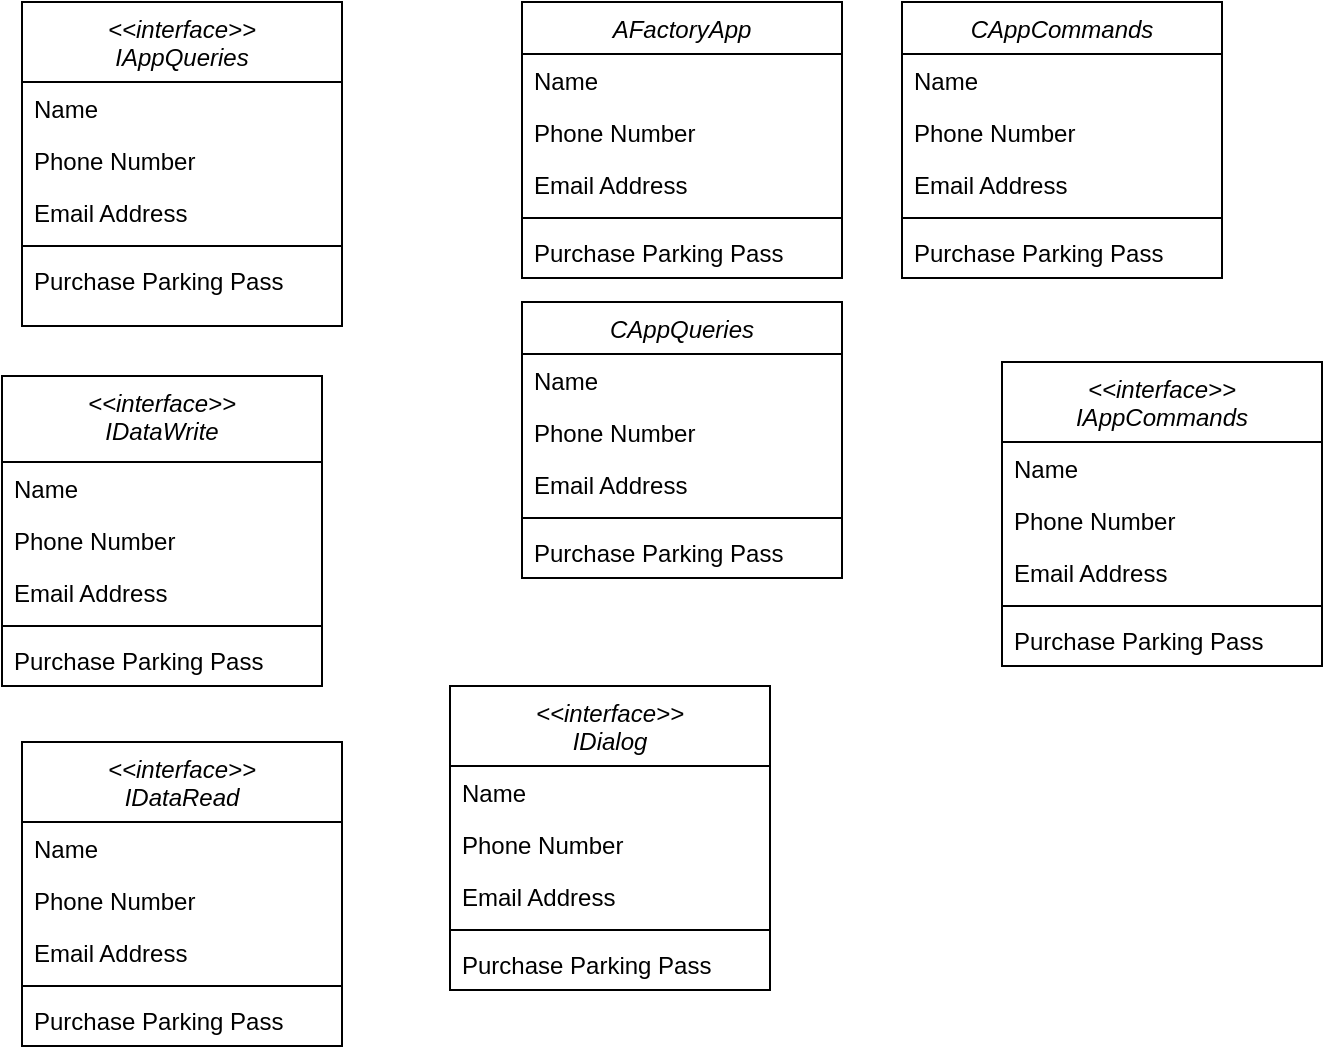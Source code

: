 <mxfile version="16.5.1" type="device"><diagram id="C5RBs43oDa-KdzZeNtuy" name="Page-1"><mxGraphModel dx="1102" dy="948" grid="1" gridSize="10" guides="1" tooltips="1" connect="1" arrows="1" fold="1" page="1" pageScale="1" pageWidth="827" pageHeight="1169" math="0" shadow="0"><root><mxCell id="WIyWlLk6GJQsqaUBKTNV-0"/><mxCell id="WIyWlLk6GJQsqaUBKTNV-1" parent="WIyWlLk6GJQsqaUBKTNV-0"/><mxCell id="zkfFHV4jXpPFQw0GAbJ--0" value="&lt;&lt;interface&gt;&gt;&#10;IAppQueries" style="swimlane;fontStyle=2;align=center;verticalAlign=top;childLayout=stackLayout;horizontal=1;startSize=40;horizontalStack=0;resizeParent=1;resizeLast=0;collapsible=1;marginBottom=0;rounded=0;shadow=0;strokeWidth=1;" parent="WIyWlLk6GJQsqaUBKTNV-1" vertex="1"><mxGeometry x="40" y="40" width="160" height="162" as="geometry"><mxRectangle x="230" y="140" width="160" height="26" as="alternateBounds"/></mxGeometry></mxCell><mxCell id="zkfFHV4jXpPFQw0GAbJ--1" value="Name" style="text;align=left;verticalAlign=top;spacingLeft=4;spacingRight=4;overflow=hidden;rotatable=0;points=[[0,0.5],[1,0.5]];portConstraint=eastwest;" parent="zkfFHV4jXpPFQw0GAbJ--0" vertex="1"><mxGeometry y="40" width="160" height="26" as="geometry"/></mxCell><mxCell id="zkfFHV4jXpPFQw0GAbJ--2" value="Phone Number" style="text;align=left;verticalAlign=top;spacingLeft=4;spacingRight=4;overflow=hidden;rotatable=0;points=[[0,0.5],[1,0.5]];portConstraint=eastwest;rounded=0;shadow=0;html=0;" parent="zkfFHV4jXpPFQw0GAbJ--0" vertex="1"><mxGeometry y="66" width="160" height="26" as="geometry"/></mxCell><mxCell id="zkfFHV4jXpPFQw0GAbJ--3" value="Email Address" style="text;align=left;verticalAlign=top;spacingLeft=4;spacingRight=4;overflow=hidden;rotatable=0;points=[[0,0.5],[1,0.5]];portConstraint=eastwest;rounded=0;shadow=0;html=0;" parent="zkfFHV4jXpPFQw0GAbJ--0" vertex="1"><mxGeometry y="92" width="160" height="26" as="geometry"/></mxCell><mxCell id="zkfFHV4jXpPFQw0GAbJ--4" value="" style="line;html=1;strokeWidth=1;align=left;verticalAlign=middle;spacingTop=-1;spacingLeft=3;spacingRight=3;rotatable=0;labelPosition=right;points=[];portConstraint=eastwest;" parent="zkfFHV4jXpPFQw0GAbJ--0" vertex="1"><mxGeometry y="118" width="160" height="8" as="geometry"/></mxCell><mxCell id="zkfFHV4jXpPFQw0GAbJ--5" value="Purchase Parking Pass" style="text;align=left;verticalAlign=top;spacingLeft=4;spacingRight=4;overflow=hidden;rotatable=0;points=[[0,0.5],[1,0.5]];portConstraint=eastwest;" parent="zkfFHV4jXpPFQw0GAbJ--0" vertex="1"><mxGeometry y="126" width="160" height="26" as="geometry"/></mxCell><mxCell id="UpxQK8jyaF3bZP_mOwA_-0" value="AFactoryApp" style="swimlane;fontStyle=2;align=center;verticalAlign=top;childLayout=stackLayout;horizontal=1;startSize=26;horizontalStack=0;resizeParent=1;resizeLast=0;collapsible=1;marginBottom=0;rounded=0;shadow=0;strokeWidth=1;" vertex="1" parent="WIyWlLk6GJQsqaUBKTNV-1"><mxGeometry x="290" y="40" width="160" height="138" as="geometry"><mxRectangle x="230" y="140" width="160" height="26" as="alternateBounds"/></mxGeometry></mxCell><mxCell id="UpxQK8jyaF3bZP_mOwA_-1" value="Name" style="text;align=left;verticalAlign=top;spacingLeft=4;spacingRight=4;overflow=hidden;rotatable=0;points=[[0,0.5],[1,0.5]];portConstraint=eastwest;" vertex="1" parent="UpxQK8jyaF3bZP_mOwA_-0"><mxGeometry y="26" width="160" height="26" as="geometry"/></mxCell><mxCell id="UpxQK8jyaF3bZP_mOwA_-2" value="Phone Number" style="text;align=left;verticalAlign=top;spacingLeft=4;spacingRight=4;overflow=hidden;rotatable=0;points=[[0,0.5],[1,0.5]];portConstraint=eastwest;rounded=0;shadow=0;html=0;" vertex="1" parent="UpxQK8jyaF3bZP_mOwA_-0"><mxGeometry y="52" width="160" height="26" as="geometry"/></mxCell><mxCell id="UpxQK8jyaF3bZP_mOwA_-3" value="Email Address" style="text;align=left;verticalAlign=top;spacingLeft=4;spacingRight=4;overflow=hidden;rotatable=0;points=[[0,0.5],[1,0.5]];portConstraint=eastwest;rounded=0;shadow=0;html=0;" vertex="1" parent="UpxQK8jyaF3bZP_mOwA_-0"><mxGeometry y="78" width="160" height="26" as="geometry"/></mxCell><mxCell id="UpxQK8jyaF3bZP_mOwA_-4" value="" style="line;html=1;strokeWidth=1;align=left;verticalAlign=middle;spacingTop=-1;spacingLeft=3;spacingRight=3;rotatable=0;labelPosition=right;points=[];portConstraint=eastwest;" vertex="1" parent="UpxQK8jyaF3bZP_mOwA_-0"><mxGeometry y="104" width="160" height="8" as="geometry"/></mxCell><mxCell id="UpxQK8jyaF3bZP_mOwA_-5" value="Purchase Parking Pass" style="text;align=left;verticalAlign=top;spacingLeft=4;spacingRight=4;overflow=hidden;rotatable=0;points=[[0,0.5],[1,0.5]];portConstraint=eastwest;" vertex="1" parent="UpxQK8jyaF3bZP_mOwA_-0"><mxGeometry y="112" width="160" height="26" as="geometry"/></mxCell><mxCell id="UpxQK8jyaF3bZP_mOwA_-6" value="&lt;&lt;interface&gt;&gt;&#10;IAppCommands" style="swimlane;fontStyle=2;align=center;verticalAlign=top;childLayout=stackLayout;horizontal=1;startSize=40;horizontalStack=0;resizeParent=1;resizeLast=0;collapsible=1;marginBottom=0;rounded=0;shadow=0;strokeWidth=1;" vertex="1" parent="WIyWlLk6GJQsqaUBKTNV-1"><mxGeometry x="530" y="220" width="160" height="152" as="geometry"><mxRectangle x="230" y="140" width="160" height="26" as="alternateBounds"/></mxGeometry></mxCell><mxCell id="UpxQK8jyaF3bZP_mOwA_-7" value="Name" style="text;align=left;verticalAlign=top;spacingLeft=4;spacingRight=4;overflow=hidden;rotatable=0;points=[[0,0.5],[1,0.5]];portConstraint=eastwest;" vertex="1" parent="UpxQK8jyaF3bZP_mOwA_-6"><mxGeometry y="40" width="160" height="26" as="geometry"/></mxCell><mxCell id="UpxQK8jyaF3bZP_mOwA_-8" value="Phone Number" style="text;align=left;verticalAlign=top;spacingLeft=4;spacingRight=4;overflow=hidden;rotatable=0;points=[[0,0.5],[1,0.5]];portConstraint=eastwest;rounded=0;shadow=0;html=0;" vertex="1" parent="UpxQK8jyaF3bZP_mOwA_-6"><mxGeometry y="66" width="160" height="26" as="geometry"/></mxCell><mxCell id="UpxQK8jyaF3bZP_mOwA_-9" value="Email Address" style="text;align=left;verticalAlign=top;spacingLeft=4;spacingRight=4;overflow=hidden;rotatable=0;points=[[0,0.5],[1,0.5]];portConstraint=eastwest;rounded=0;shadow=0;html=0;" vertex="1" parent="UpxQK8jyaF3bZP_mOwA_-6"><mxGeometry y="92" width="160" height="26" as="geometry"/></mxCell><mxCell id="UpxQK8jyaF3bZP_mOwA_-10" value="" style="line;html=1;strokeWidth=1;align=left;verticalAlign=middle;spacingTop=-1;spacingLeft=3;spacingRight=3;rotatable=0;labelPosition=right;points=[];portConstraint=eastwest;" vertex="1" parent="UpxQK8jyaF3bZP_mOwA_-6"><mxGeometry y="118" width="160" height="8" as="geometry"/></mxCell><mxCell id="UpxQK8jyaF3bZP_mOwA_-11" value="Purchase Parking Pass" style="text;align=left;verticalAlign=top;spacingLeft=4;spacingRight=4;overflow=hidden;rotatable=0;points=[[0,0.5],[1,0.5]];portConstraint=eastwest;" vertex="1" parent="UpxQK8jyaF3bZP_mOwA_-6"><mxGeometry y="126" width="160" height="26" as="geometry"/></mxCell><mxCell id="UpxQK8jyaF3bZP_mOwA_-12" value="&lt;&lt;interface&gt;&gt;&#10;IDataWrite" style="swimlane;fontStyle=2;align=center;verticalAlign=top;childLayout=stackLayout;horizontal=1;startSize=43;horizontalStack=0;resizeParent=1;resizeLast=0;collapsible=1;marginBottom=0;rounded=0;shadow=0;strokeWidth=1;" vertex="1" parent="WIyWlLk6GJQsqaUBKTNV-1"><mxGeometry x="30" y="227" width="160" height="155" as="geometry"><mxRectangle x="230" y="140" width="160" height="26" as="alternateBounds"/></mxGeometry></mxCell><mxCell id="UpxQK8jyaF3bZP_mOwA_-13" value="Name" style="text;align=left;verticalAlign=top;spacingLeft=4;spacingRight=4;overflow=hidden;rotatable=0;points=[[0,0.5],[1,0.5]];portConstraint=eastwest;" vertex="1" parent="UpxQK8jyaF3bZP_mOwA_-12"><mxGeometry y="43" width="160" height="26" as="geometry"/></mxCell><mxCell id="UpxQK8jyaF3bZP_mOwA_-14" value="Phone Number" style="text;align=left;verticalAlign=top;spacingLeft=4;spacingRight=4;overflow=hidden;rotatable=0;points=[[0,0.5],[1,0.5]];portConstraint=eastwest;rounded=0;shadow=0;html=0;" vertex="1" parent="UpxQK8jyaF3bZP_mOwA_-12"><mxGeometry y="69" width="160" height="26" as="geometry"/></mxCell><mxCell id="UpxQK8jyaF3bZP_mOwA_-15" value="Email Address" style="text;align=left;verticalAlign=top;spacingLeft=4;spacingRight=4;overflow=hidden;rotatable=0;points=[[0,0.5],[1,0.5]];portConstraint=eastwest;rounded=0;shadow=0;html=0;" vertex="1" parent="UpxQK8jyaF3bZP_mOwA_-12"><mxGeometry y="95" width="160" height="26" as="geometry"/></mxCell><mxCell id="UpxQK8jyaF3bZP_mOwA_-16" value="" style="line;html=1;strokeWidth=1;align=left;verticalAlign=middle;spacingTop=-1;spacingLeft=3;spacingRight=3;rotatable=0;labelPosition=right;points=[];portConstraint=eastwest;" vertex="1" parent="UpxQK8jyaF3bZP_mOwA_-12"><mxGeometry y="121" width="160" height="8" as="geometry"/></mxCell><mxCell id="UpxQK8jyaF3bZP_mOwA_-17" value="Purchase Parking Pass" style="text;align=left;verticalAlign=top;spacingLeft=4;spacingRight=4;overflow=hidden;rotatable=0;points=[[0,0.5],[1,0.5]];portConstraint=eastwest;" vertex="1" parent="UpxQK8jyaF3bZP_mOwA_-12"><mxGeometry y="129" width="160" height="26" as="geometry"/></mxCell><mxCell id="UpxQK8jyaF3bZP_mOwA_-18" value="&lt;&lt;interface&gt;&gt;&#10;IDataRead" style="swimlane;fontStyle=2;align=center;verticalAlign=top;childLayout=stackLayout;horizontal=1;startSize=40;horizontalStack=0;resizeParent=1;resizeLast=0;collapsible=1;marginBottom=0;rounded=0;shadow=0;strokeWidth=1;" vertex="1" parent="WIyWlLk6GJQsqaUBKTNV-1"><mxGeometry x="40" y="410" width="160" height="152" as="geometry"><mxRectangle x="230" y="140" width="160" height="26" as="alternateBounds"/></mxGeometry></mxCell><mxCell id="UpxQK8jyaF3bZP_mOwA_-19" value="Name" style="text;align=left;verticalAlign=top;spacingLeft=4;spacingRight=4;overflow=hidden;rotatable=0;points=[[0,0.5],[1,0.5]];portConstraint=eastwest;" vertex="1" parent="UpxQK8jyaF3bZP_mOwA_-18"><mxGeometry y="40" width="160" height="26" as="geometry"/></mxCell><mxCell id="UpxQK8jyaF3bZP_mOwA_-20" value="Phone Number" style="text;align=left;verticalAlign=top;spacingLeft=4;spacingRight=4;overflow=hidden;rotatable=0;points=[[0,0.5],[1,0.5]];portConstraint=eastwest;rounded=0;shadow=0;html=0;" vertex="1" parent="UpxQK8jyaF3bZP_mOwA_-18"><mxGeometry y="66" width="160" height="26" as="geometry"/></mxCell><mxCell id="UpxQK8jyaF3bZP_mOwA_-21" value="Email Address" style="text;align=left;verticalAlign=top;spacingLeft=4;spacingRight=4;overflow=hidden;rotatable=0;points=[[0,0.5],[1,0.5]];portConstraint=eastwest;rounded=0;shadow=0;html=0;" vertex="1" parent="UpxQK8jyaF3bZP_mOwA_-18"><mxGeometry y="92" width="160" height="26" as="geometry"/></mxCell><mxCell id="UpxQK8jyaF3bZP_mOwA_-22" value="" style="line;html=1;strokeWidth=1;align=left;verticalAlign=middle;spacingTop=-1;spacingLeft=3;spacingRight=3;rotatable=0;labelPosition=right;points=[];portConstraint=eastwest;" vertex="1" parent="UpxQK8jyaF3bZP_mOwA_-18"><mxGeometry y="118" width="160" height="8" as="geometry"/></mxCell><mxCell id="UpxQK8jyaF3bZP_mOwA_-23" value="Purchase Parking Pass" style="text;align=left;verticalAlign=top;spacingLeft=4;spacingRight=4;overflow=hidden;rotatable=0;points=[[0,0.5],[1,0.5]];portConstraint=eastwest;" vertex="1" parent="UpxQK8jyaF3bZP_mOwA_-18"><mxGeometry y="126" width="160" height="26" as="geometry"/></mxCell><mxCell id="UpxQK8jyaF3bZP_mOwA_-24" value="&lt;&lt;interface&gt;&gt;&#10;IDialog" style="swimlane;fontStyle=2;align=center;verticalAlign=top;childLayout=stackLayout;horizontal=1;startSize=40;horizontalStack=0;resizeParent=1;resizeLast=0;collapsible=1;marginBottom=0;rounded=0;shadow=0;strokeWidth=1;" vertex="1" parent="WIyWlLk6GJQsqaUBKTNV-1"><mxGeometry x="254" y="382" width="160" height="152" as="geometry"><mxRectangle x="230" y="140" width="160" height="26" as="alternateBounds"/></mxGeometry></mxCell><mxCell id="UpxQK8jyaF3bZP_mOwA_-25" value="Name" style="text;align=left;verticalAlign=top;spacingLeft=4;spacingRight=4;overflow=hidden;rotatable=0;points=[[0,0.5],[1,0.5]];portConstraint=eastwest;" vertex="1" parent="UpxQK8jyaF3bZP_mOwA_-24"><mxGeometry y="40" width="160" height="26" as="geometry"/></mxCell><mxCell id="UpxQK8jyaF3bZP_mOwA_-26" value="Phone Number" style="text;align=left;verticalAlign=top;spacingLeft=4;spacingRight=4;overflow=hidden;rotatable=0;points=[[0,0.5],[1,0.5]];portConstraint=eastwest;rounded=0;shadow=0;html=0;" vertex="1" parent="UpxQK8jyaF3bZP_mOwA_-24"><mxGeometry y="66" width="160" height="26" as="geometry"/></mxCell><mxCell id="UpxQK8jyaF3bZP_mOwA_-27" value="Email Address" style="text;align=left;verticalAlign=top;spacingLeft=4;spacingRight=4;overflow=hidden;rotatable=0;points=[[0,0.5],[1,0.5]];portConstraint=eastwest;rounded=0;shadow=0;html=0;" vertex="1" parent="UpxQK8jyaF3bZP_mOwA_-24"><mxGeometry y="92" width="160" height="26" as="geometry"/></mxCell><mxCell id="UpxQK8jyaF3bZP_mOwA_-28" value="" style="line;html=1;strokeWidth=1;align=left;verticalAlign=middle;spacingTop=-1;spacingLeft=3;spacingRight=3;rotatable=0;labelPosition=right;points=[];portConstraint=eastwest;" vertex="1" parent="UpxQK8jyaF3bZP_mOwA_-24"><mxGeometry y="118" width="160" height="8" as="geometry"/></mxCell><mxCell id="UpxQK8jyaF3bZP_mOwA_-29" value="Purchase Parking Pass" style="text;align=left;verticalAlign=top;spacingLeft=4;spacingRight=4;overflow=hidden;rotatable=0;points=[[0,0.5],[1,0.5]];portConstraint=eastwest;" vertex="1" parent="UpxQK8jyaF3bZP_mOwA_-24"><mxGeometry y="126" width="160" height="26" as="geometry"/></mxCell><mxCell id="UpxQK8jyaF3bZP_mOwA_-30" value="CAppCommands" style="swimlane;fontStyle=2;align=center;verticalAlign=top;childLayout=stackLayout;horizontal=1;startSize=26;horizontalStack=0;resizeParent=1;resizeLast=0;collapsible=1;marginBottom=0;rounded=0;shadow=0;strokeWidth=1;" vertex="1" parent="WIyWlLk6GJQsqaUBKTNV-1"><mxGeometry x="480" y="40" width="160" height="138" as="geometry"><mxRectangle x="230" y="140" width="160" height="26" as="alternateBounds"/></mxGeometry></mxCell><mxCell id="UpxQK8jyaF3bZP_mOwA_-31" value="Name" style="text;align=left;verticalAlign=top;spacingLeft=4;spacingRight=4;overflow=hidden;rotatable=0;points=[[0,0.5],[1,0.5]];portConstraint=eastwest;" vertex="1" parent="UpxQK8jyaF3bZP_mOwA_-30"><mxGeometry y="26" width="160" height="26" as="geometry"/></mxCell><mxCell id="UpxQK8jyaF3bZP_mOwA_-32" value="Phone Number" style="text;align=left;verticalAlign=top;spacingLeft=4;spacingRight=4;overflow=hidden;rotatable=0;points=[[0,0.5],[1,0.5]];portConstraint=eastwest;rounded=0;shadow=0;html=0;" vertex="1" parent="UpxQK8jyaF3bZP_mOwA_-30"><mxGeometry y="52" width="160" height="26" as="geometry"/></mxCell><mxCell id="UpxQK8jyaF3bZP_mOwA_-33" value="Email Address" style="text;align=left;verticalAlign=top;spacingLeft=4;spacingRight=4;overflow=hidden;rotatable=0;points=[[0,0.5],[1,0.5]];portConstraint=eastwest;rounded=0;shadow=0;html=0;" vertex="1" parent="UpxQK8jyaF3bZP_mOwA_-30"><mxGeometry y="78" width="160" height="26" as="geometry"/></mxCell><mxCell id="UpxQK8jyaF3bZP_mOwA_-34" value="" style="line;html=1;strokeWidth=1;align=left;verticalAlign=middle;spacingTop=-1;spacingLeft=3;spacingRight=3;rotatable=0;labelPosition=right;points=[];portConstraint=eastwest;" vertex="1" parent="UpxQK8jyaF3bZP_mOwA_-30"><mxGeometry y="104" width="160" height="8" as="geometry"/></mxCell><mxCell id="UpxQK8jyaF3bZP_mOwA_-35" value="Purchase Parking Pass" style="text;align=left;verticalAlign=top;spacingLeft=4;spacingRight=4;overflow=hidden;rotatable=0;points=[[0,0.5],[1,0.5]];portConstraint=eastwest;" vertex="1" parent="UpxQK8jyaF3bZP_mOwA_-30"><mxGeometry y="112" width="160" height="26" as="geometry"/></mxCell><mxCell id="UpxQK8jyaF3bZP_mOwA_-36" value="CAppQueries" style="swimlane;fontStyle=2;align=center;verticalAlign=top;childLayout=stackLayout;horizontal=1;startSize=26;horizontalStack=0;resizeParent=1;resizeLast=0;collapsible=1;marginBottom=0;rounded=0;shadow=0;strokeWidth=1;" vertex="1" parent="WIyWlLk6GJQsqaUBKTNV-1"><mxGeometry x="290" y="190" width="160" height="138" as="geometry"><mxRectangle x="230" y="140" width="160" height="26" as="alternateBounds"/></mxGeometry></mxCell><mxCell id="UpxQK8jyaF3bZP_mOwA_-37" value="Name" style="text;align=left;verticalAlign=top;spacingLeft=4;spacingRight=4;overflow=hidden;rotatable=0;points=[[0,0.5],[1,0.5]];portConstraint=eastwest;" vertex="1" parent="UpxQK8jyaF3bZP_mOwA_-36"><mxGeometry y="26" width="160" height="26" as="geometry"/></mxCell><mxCell id="UpxQK8jyaF3bZP_mOwA_-38" value="Phone Number" style="text;align=left;verticalAlign=top;spacingLeft=4;spacingRight=4;overflow=hidden;rotatable=0;points=[[0,0.5],[1,0.5]];portConstraint=eastwest;rounded=0;shadow=0;html=0;" vertex="1" parent="UpxQK8jyaF3bZP_mOwA_-36"><mxGeometry y="52" width="160" height="26" as="geometry"/></mxCell><mxCell id="UpxQK8jyaF3bZP_mOwA_-39" value="Email Address" style="text;align=left;verticalAlign=top;spacingLeft=4;spacingRight=4;overflow=hidden;rotatable=0;points=[[0,0.5],[1,0.5]];portConstraint=eastwest;rounded=0;shadow=0;html=0;" vertex="1" parent="UpxQK8jyaF3bZP_mOwA_-36"><mxGeometry y="78" width="160" height="26" as="geometry"/></mxCell><mxCell id="UpxQK8jyaF3bZP_mOwA_-40" value="" style="line;html=1;strokeWidth=1;align=left;verticalAlign=middle;spacingTop=-1;spacingLeft=3;spacingRight=3;rotatable=0;labelPosition=right;points=[];portConstraint=eastwest;" vertex="1" parent="UpxQK8jyaF3bZP_mOwA_-36"><mxGeometry y="104" width="160" height="8" as="geometry"/></mxCell><mxCell id="UpxQK8jyaF3bZP_mOwA_-41" value="Purchase Parking Pass" style="text;align=left;verticalAlign=top;spacingLeft=4;spacingRight=4;overflow=hidden;rotatable=0;points=[[0,0.5],[1,0.5]];portConstraint=eastwest;" vertex="1" parent="UpxQK8jyaF3bZP_mOwA_-36"><mxGeometry y="112" width="160" height="26" as="geometry"/></mxCell></root></mxGraphModel></diagram></mxfile>